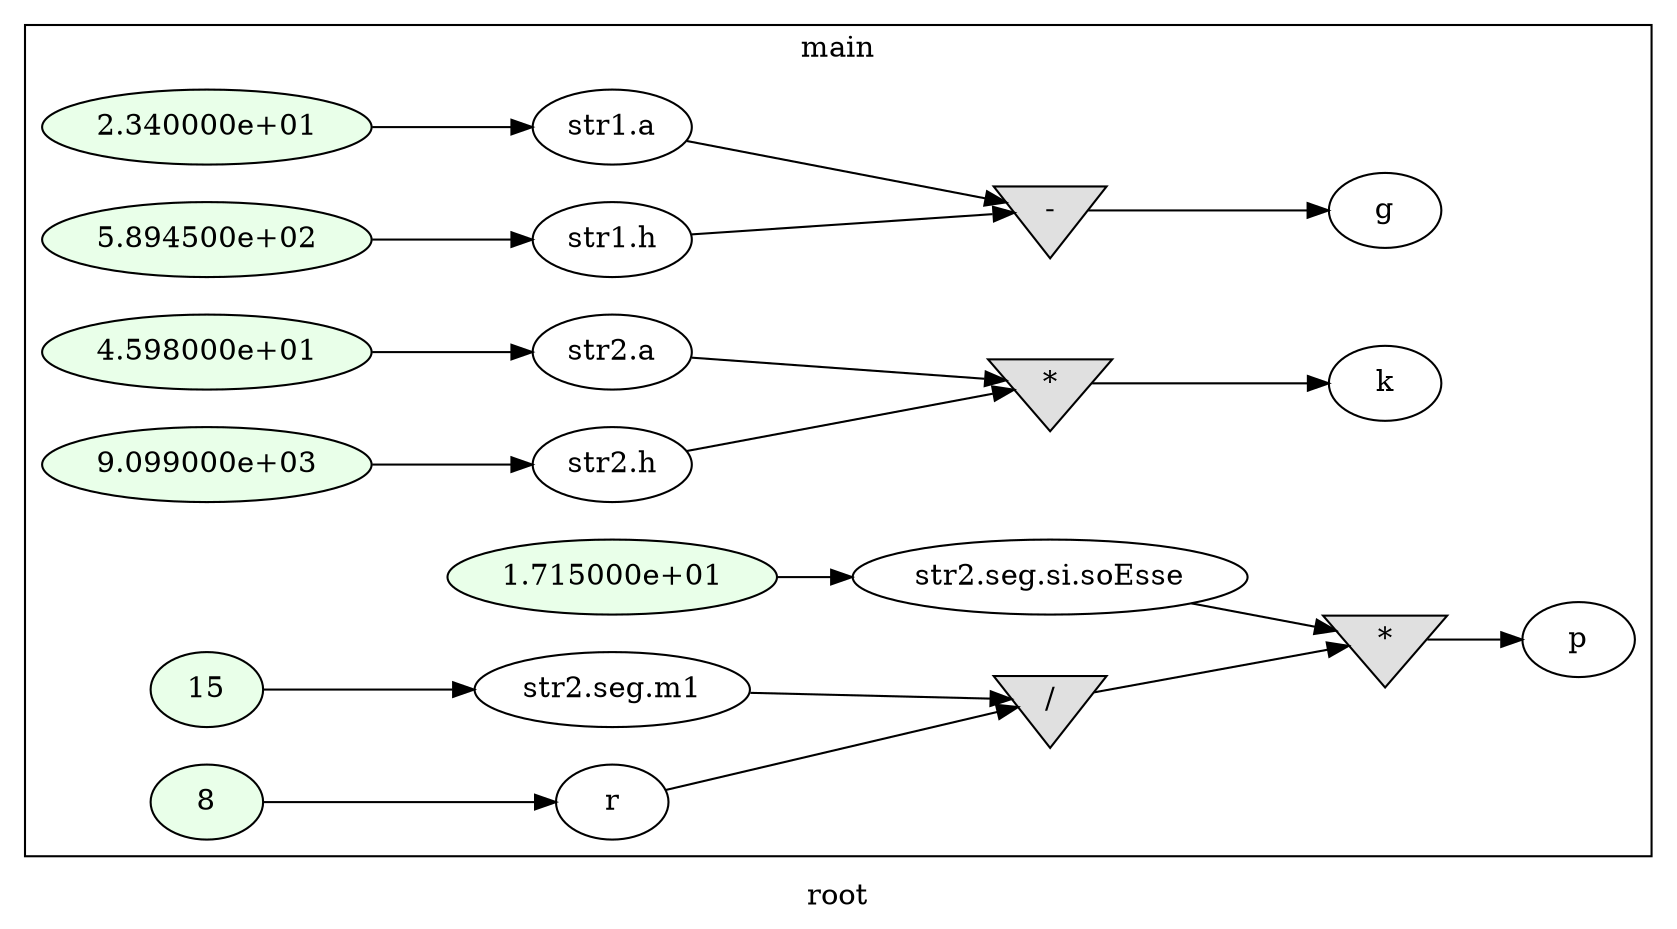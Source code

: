 digraph G
{
rankdir=LR;
label = "root";
subgraph cluster_1 {
label = "main";
parent = "G";
startinglines = "14_24_24";
	node_000018 [ label = "2.340000e+01", style=filled, fillcolor="#E9FFE9", startinglines=27 ]
	node_000019 [ label = "str1.a", startingline=27 ]
	node_000020 [ label = "5.894500e+02", style=filled, fillcolor="#E9FFE9", startinglines=28 ]
	node_000021 [ label = "str1.h", startingline=28 ]
	node_000022 [ label = "4.598000e+01", style=filled, fillcolor="#E9FFE9", startinglines=30 ]
	node_000023 [ label = "str2.a", startingline=30 ]
	node_000024 [ label = "9.099000e+03", style=filled, fillcolor="#E9FFE9", startinglines=31 ]
	node_000025 [ label = "str2.h", startingline=31 ]
	node_000026 [ label = "15", style=filled, fillcolor="#E9FFE9", startinglines=33 ]
	node_000027 [ label = "str2.seg.m1", startingline=33 ]
	node_000028 [ label = "1.715000e+01", style=filled, fillcolor="#E9FFE9", startinglines=34 ]
	node_000029 [ label = "str2.seg.si.soEsse", startingline=34 ]
	node_000030 [ label = "8", style=filled, fillcolor="#E9FFE9", startinglines=36 ]
	node_000031 [ label = "r", startingline=36 ]
	node_000032 [ label = "/", shape=invtriangle, style=filled, fillcolor="#E0E0E0", startinglines=37 ]
	node_000033 [ label = "*", shape=invtriangle, style=filled, fillcolor="#E0E0E0", startinglines=37 ]
	node_000034 [ label = "p", startingline=37 ]
	node_000035 [ label = "-", shape=invtriangle, style=filled, fillcolor="#E0E0E0", startinglines=39 ]
	node_000036 [ label = "g", startingline=39 ]
	node_000037 [ label = "*", shape=invtriangle, style=filled, fillcolor="#E0E0E0", startinglines=40 ]
	node_000038 [ label = "k", startingline=40 ]
subgraph cluster_2 {
label = "sInterno::sInterno";
parent = "cluster_1";
startinglines = "24_24_25";
}
subgraph cluster_3 {
label = "sSeg::sSeg";
parent = "cluster_1";
startinglines = "24_24_25";
subgraph cluster_4 {
label = "sInterno::sInterno";
parent = "cluster_3";
startinglines = "24_25_7";
}
}
subgraph cluster_5 {
label = "sInterno::sInterno";
parent = "cluster_1";
startinglines = "24_25_7";
}
subgraph cluster_6 {
label = "sPri::sPri";
parent = "cluster_1";
startinglines = "24_25_7";
subgraph cluster_7 {
label = "sSeg::sSeg";
parent = "cluster_6";
startinglines = "25_7_14";
subgraph cluster_8 {
label = "sInterno::sInterno";
parent = "cluster_7";
startinglines = "7_14_7";
}
}
subgraph cluster_9 {
label = "sInterno::sInterno";
parent = "cluster_6";
startinglines = "14_7_14";
}
}
subgraph cluster_10 {
label = "sPri::sPri";
parent = "cluster_1";
startinglines = "14_7_14";
subgraph cluster_11 {
label = "sSeg::sSeg";
parent = "cluster_10";
startinglines = "7_14_14";
subgraph cluster_12 {
label = "sInterno::sInterno";
parent = "cluster_11";
startinglines = "14_14_7";
}
}
subgraph cluster_13 {
label = "sInterno::sInterno";
parent = "cluster_10";
startinglines = "14_7_14";
}
}
}
	node_000018 -> node_000019
	node_000019 -> node_000035
	node_000020 -> node_000021
	node_000021 -> node_000035
	node_000022 -> node_000023
	node_000023 -> node_000037
	node_000024 -> node_000025
	node_000025 -> node_000037
	node_000026 -> node_000027
	node_000027 -> node_000032
	node_000028 -> node_000029
	node_000029 -> node_000033
	node_000030 -> node_000031
	node_000031 -> node_000032
	node_000032 -> node_000033
	node_000033 -> node_000034
	node_000035 -> node_000036
	node_000037 -> node_000038
}
